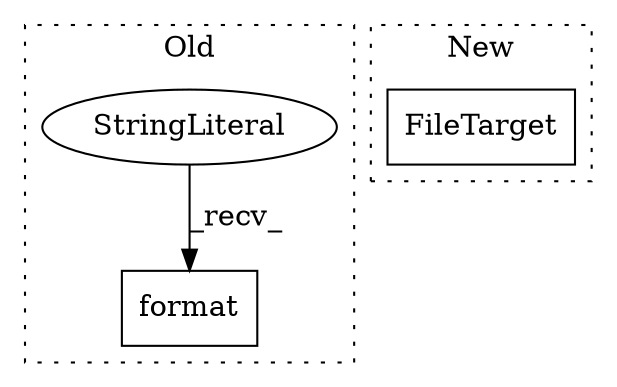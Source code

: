 digraph G {
subgraph cluster0 {
1 [label="format" a="32" s="15261,15274" l="7,1" shape="box"];
3 [label="StringLiteral" a="45" s="15254" l="6" shape="ellipse"];
label = "Old";
style="dotted";
}
subgraph cluster1 {
2 [label="FileTarget" a="32" s="15326,15343" l="11,1" shape="box"];
label = "New";
style="dotted";
}
3 -> 1 [label="_recv_"];
}